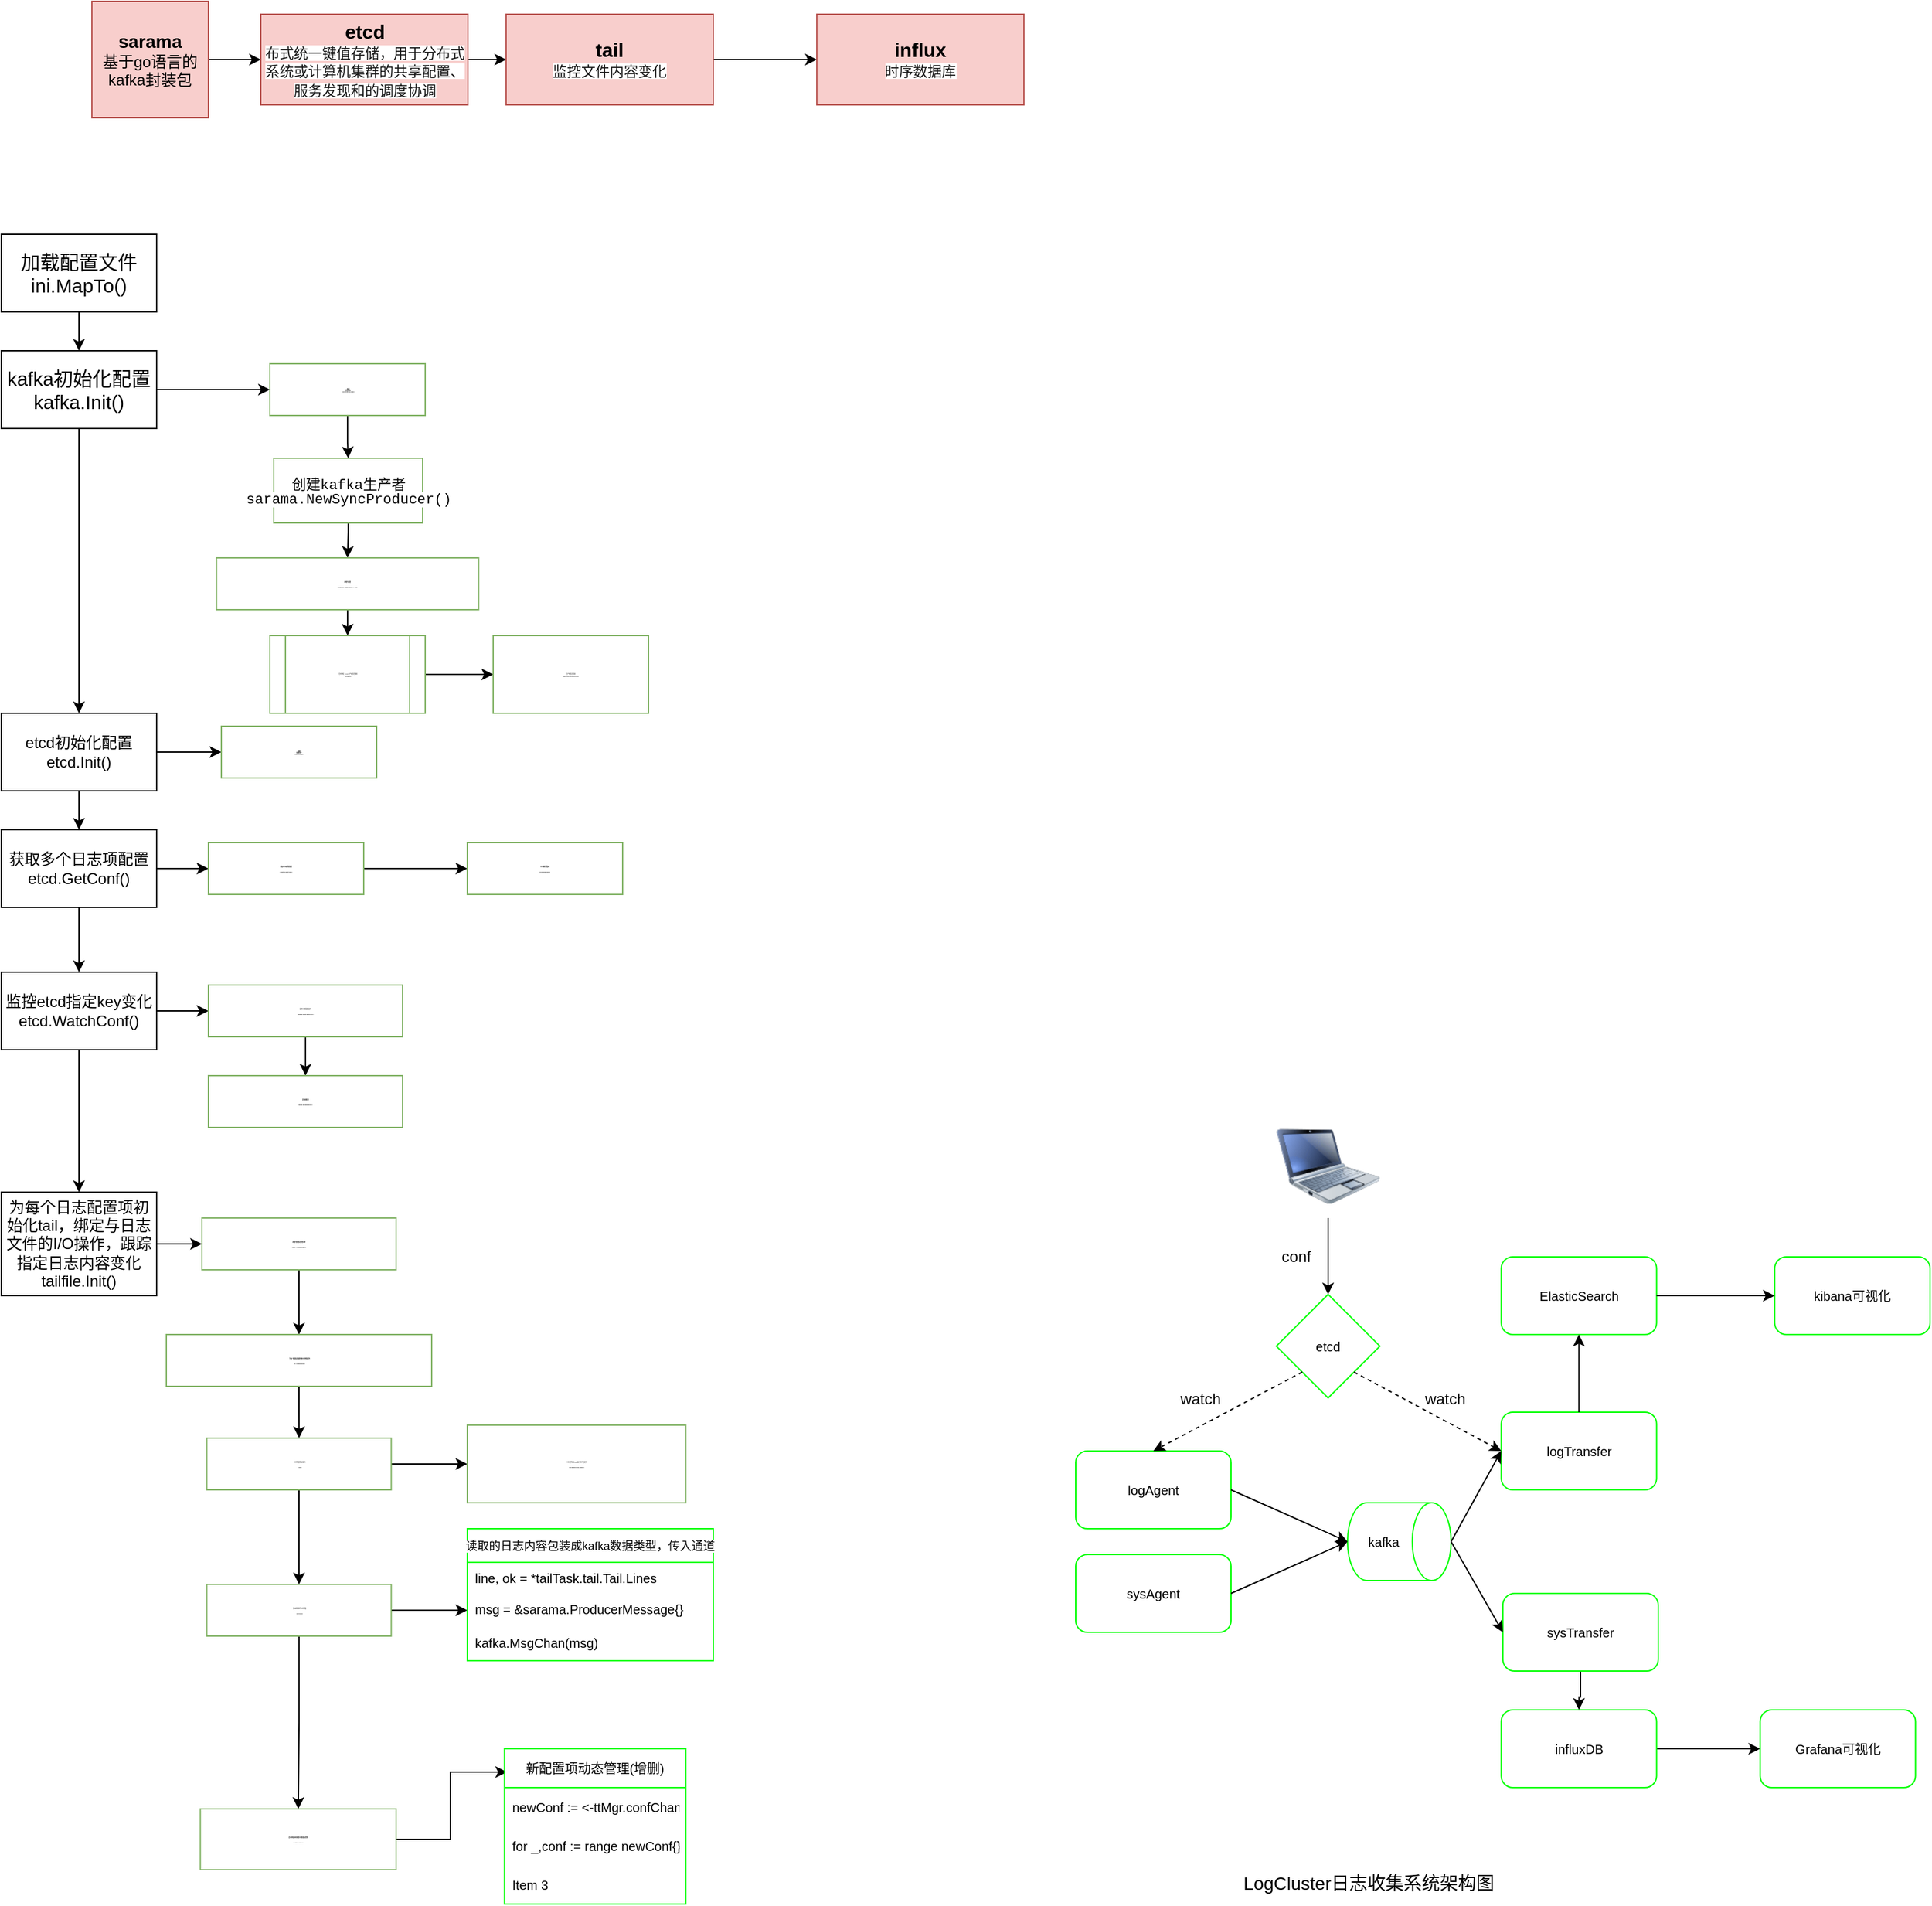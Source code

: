 <mxfile version="16.2.7" type="github">
  <diagram id="8QzUFzPcUCmMM6ad5pbA" name="Page-1">
    <mxGraphModel dx="1422" dy="706" grid="1" gridSize="10" guides="1" tooltips="1" connect="1" arrows="1" fold="1" page="1" pageScale="1" pageWidth="827" pageHeight="1169" math="0" shadow="0">
      <root>
        <mxCell id="0" />
        <mxCell id="1" parent="0" />
        <mxCell id="t0sURCftIjSwmOLmZrCK-31" value="" style="edgeStyle=orthogonalEdgeStyle;rounded=0;orthogonalLoop=1;jettySize=auto;html=1;fontSize=14;fontColor=#000000;" parent="1" source="t0sURCftIjSwmOLmZrCK-1" target="t0sURCftIjSwmOLmZrCK-30" edge="1">
          <mxGeometry relative="1" as="geometry" />
        </mxCell>
        <mxCell id="t0sURCftIjSwmOLmZrCK-1" value="&lt;font style=&quot;font-size: 14px&quot;&gt;&lt;b&gt;sarama&lt;/b&gt;&lt;br&gt;&lt;/font&gt;基于go语言的kafka封装包" style="whiteSpace=wrap;html=1;aspect=fixed;fillColor=#f8cecc;strokeColor=#b85450;" parent="1" vertex="1">
          <mxGeometry x="150" y="90" width="90" height="90" as="geometry" />
        </mxCell>
        <mxCell id="t0sURCftIjSwmOLmZrCK-5" value="" style="edgeStyle=orthogonalEdgeStyle;rounded=0;orthogonalLoop=1;jettySize=auto;html=1;" parent="1" source="t0sURCftIjSwmOLmZrCK-3" target="t0sURCftIjSwmOLmZrCK-4" edge="1">
          <mxGeometry relative="1" as="geometry" />
        </mxCell>
        <mxCell id="t0sURCftIjSwmOLmZrCK-3" value="加载配置文件&lt;br style=&quot;font-size: 15px;&quot;&gt;ini.MapTo()" style="rounded=0;whiteSpace=wrap;html=1;fontSize=15;" parent="1" vertex="1">
          <mxGeometry x="80" y="270" width="120" height="60" as="geometry" />
        </mxCell>
        <mxCell id="t0sURCftIjSwmOLmZrCK-8" value="" style="edgeStyle=orthogonalEdgeStyle;rounded=0;orthogonalLoop=1;jettySize=auto;html=1;" parent="1" source="t0sURCftIjSwmOLmZrCK-4" target="t0sURCftIjSwmOLmZrCK-7" edge="1">
          <mxGeometry relative="1" as="geometry" />
        </mxCell>
        <mxCell id="t0sURCftIjSwmOLmZrCK-44" value="" style="edgeStyle=orthogonalEdgeStyle;rounded=0;orthogonalLoop=1;jettySize=auto;html=1;fontSize=15;fontColor=#000000;" parent="1" source="t0sURCftIjSwmOLmZrCK-4" target="t0sURCftIjSwmOLmZrCK-9" edge="1">
          <mxGeometry relative="1" as="geometry" />
        </mxCell>
        <mxCell id="t0sURCftIjSwmOLmZrCK-4" value="kafka初始化配置&lt;br style=&quot;font-size: 15px;&quot;&gt;kafka.Init()" style="whiteSpace=wrap;html=1;rounded=0;fontSize=15;" parent="1" vertex="1">
          <mxGeometry x="80" y="360" width="120" height="60" as="geometry" />
        </mxCell>
        <mxCell id="t0sURCftIjSwmOLmZrCK-25" value="" style="edgeStyle=orthogonalEdgeStyle;rounded=0;orthogonalLoop=1;jettySize=auto;html=1;fontSize=14;fontColor=#000000;" parent="1" source="t0sURCftIjSwmOLmZrCK-7" target="t0sURCftIjSwmOLmZrCK-24" edge="1">
          <mxGeometry relative="1" as="geometry" />
        </mxCell>
        <mxCell id="t0sURCftIjSwmOLmZrCK-29" value="" style="edgeStyle=orthogonalEdgeStyle;rounded=0;orthogonalLoop=1;jettySize=auto;html=1;fontSize=14;fontColor=#000000;" parent="1" source="t0sURCftIjSwmOLmZrCK-7" target="t0sURCftIjSwmOLmZrCK-28" edge="1">
          <mxGeometry relative="1" as="geometry" />
        </mxCell>
        <mxCell id="t0sURCftIjSwmOLmZrCK-7" value="etcd初始化配置&lt;br&gt;etcd.Init()" style="whiteSpace=wrap;html=1;rounded=0;" parent="1" vertex="1">
          <mxGeometry x="80" y="640" width="120" height="60" as="geometry" />
        </mxCell>
        <mxCell id="t0sURCftIjSwmOLmZrCK-13" value="" style="edgeStyle=orthogonalEdgeStyle;rounded=0;orthogonalLoop=1;jettySize=auto;html=1;fontSize=15;fontColor=default;" parent="1" source="t0sURCftIjSwmOLmZrCK-9" target="t0sURCftIjSwmOLmZrCK-12" edge="1">
          <mxGeometry relative="1" as="geometry" />
        </mxCell>
        <mxCell id="t0sURCftIjSwmOLmZrCK-9" value="&lt;h6 style=&quot;font-size: 1px;&quot;&gt;&lt;font style=&quot;font-size: 1px;&quot;&gt;创建&lt;br style=&quot;font-size: 1px;&quot;&gt;&lt;/font&gt;&lt;font style=&quot;font-size: 1px;&quot;&gt;配置对象&lt;br style=&quot;font-size: 1px;&quot;&gt;&lt;/font&gt;&lt;font style=&quot;font-size: 1px;&quot;&gt;sarama.NewConfig()&lt;/font&gt;&lt;/h6&gt;" style="whiteSpace=wrap;html=1;rounded=0;fontSize=1;fontStyle=0;fillColor=#FFFFFF;strokeColor=#82b366;" parent="1" vertex="1">
          <mxGeometry x="287.5" y="370" width="120" height="40" as="geometry" />
        </mxCell>
        <mxCell id="t0sURCftIjSwmOLmZrCK-53" value="" style="edgeStyle=orthogonalEdgeStyle;rounded=0;orthogonalLoop=1;jettySize=auto;html=1;fontSize=1;fontColor=#000000;" parent="1" source="t0sURCftIjSwmOLmZrCK-12" edge="1">
          <mxGeometry relative="1" as="geometry">
            <mxPoint x="347.486" y="520" as="targetPoint" />
          </mxGeometry>
        </mxCell>
        <mxCell id="t0sURCftIjSwmOLmZrCK-12" value="&lt;blockquote style=&quot;line-height: 1 ; font-size: 11px&quot;&gt;&lt;span style=&quot;font-family: &amp;#34;consolas&amp;#34; , &amp;#34;courier new&amp;#34; , monospace ; font-size: 11px ; text-align: left ; background-color: rgb(255 , 255 , 255) ; line-height: 0.7&quot;&gt;创建kafka生产者&lt;br style=&quot;font-size: 11px&quot;&gt;&lt;/span&gt;&lt;span style=&quot;font-family: &amp;#34;consolas&amp;#34; , &amp;#34;courier new&amp;#34; , monospace ; font-size: 11px ; text-align: left ; background-color: rgb(255 , 255 , 255) ; line-height: 0.7&quot;&gt;sarama.NewSyncProducer()&lt;/span&gt;&lt;/blockquote&gt;" style="whiteSpace=wrap;html=1;fontSize=1;fillColor=#FFFFFF;strokeColor=#82b366;rounded=0;fontStyle=0;horizontal=1;" parent="1" vertex="1">
          <mxGeometry x="290.5" y="443" width="115" height="50" as="geometry" />
        </mxCell>
        <mxCell id="t0sURCftIjSwmOLmZrCK-15" value="&lt;div style=&quot;font-family: &amp;#34;consolas&amp;#34; , &amp;#34;courier new&amp;#34; , monospace ; font-weight: normal ; font-size: 10px ; line-height: 14px&quot;&gt;&lt;br&gt;&lt;/div&gt;" style="text;whiteSpace=wrap;html=1;fontSize=15;fontColor=#000000;" parent="1" vertex="1">
          <mxGeometry x="350" y="610" width="170" height="30" as="geometry" />
        </mxCell>
        <mxCell id="t0sURCftIjSwmOLmZrCK-23" value="" style="edgeStyle=orthogonalEdgeStyle;rounded=0;orthogonalLoop=1;jettySize=auto;html=1;fontSize=11;fontColor=#000000;" parent="1" source="t0sURCftIjSwmOLmZrCK-16" target="t0sURCftIjSwmOLmZrCK-22" edge="1">
          <mxGeometry relative="1" as="geometry" />
        </mxCell>
        <mxCell id="t0sURCftIjSwmOLmZrCK-16" value="启动协程，kafka生产者发送消息&lt;br&gt;sendMsg()" style="shape=process;whiteSpace=wrap;html=1;backgroundOutline=1;fontSize=1;fillColor=#FFFFFF;strokeColor=#82b366;rounded=0;fontStyle=0;horizontal=1;" parent="1" vertex="1">
          <mxGeometry x="287.5" y="580" width="120" height="60" as="geometry" />
        </mxCell>
        <mxCell id="t0sURCftIjSwmOLmZrCK-22" value="生产者发送消息&lt;br&gt;kafkaClient.SendMessage()" style="whiteSpace=wrap;html=1;fontSize=1;fillColor=#FFFFFF;strokeColor=#82b366;rounded=0;fontStyle=0;" parent="1" vertex="1">
          <mxGeometry x="460" y="580" width="120" height="60" as="geometry" />
        </mxCell>
        <mxCell id="t0sURCftIjSwmOLmZrCK-24" value="&lt;h6 style=&quot;font-size: 1px&quot;&gt;&lt;font style=&quot;font-size: 1px&quot;&gt;创建&lt;br style=&quot;font-size: 1px&quot;&gt;&lt;/font&gt;&lt;font style=&quot;font-size: 1px&quot;&gt;配置对象&lt;br style=&quot;font-size: 1px&quot;&gt;&lt;/font&gt;&lt;font style=&quot;font-size: 1px&quot;&gt;clientv3.New()&lt;/font&gt;&lt;/h6&gt;" style="whiteSpace=wrap;html=1;rounded=0;fontSize=1;fontStyle=0;fillColor=#FFFFFF;strokeColor=#82b366;" parent="1" vertex="1">
          <mxGeometry x="250" y="650" width="120" height="40" as="geometry" />
        </mxCell>
        <mxCell id="t0sURCftIjSwmOLmZrCK-33" value="" style="edgeStyle=orthogonalEdgeStyle;rounded=0;orthogonalLoop=1;jettySize=auto;html=1;fontSize=15;fontColor=#000000;" parent="1" source="t0sURCftIjSwmOLmZrCK-28" target="t0sURCftIjSwmOLmZrCK-32" edge="1">
          <mxGeometry relative="1" as="geometry" />
        </mxCell>
        <mxCell id="t0sURCftIjSwmOLmZrCK-39" value="" style="edgeStyle=orthogonalEdgeStyle;rounded=0;orthogonalLoop=1;jettySize=auto;html=1;fontSize=15;fontColor=#000000;" parent="1" source="t0sURCftIjSwmOLmZrCK-28" target="t0sURCftIjSwmOLmZrCK-38" edge="1">
          <mxGeometry relative="1" as="geometry" />
        </mxCell>
        <mxCell id="t0sURCftIjSwmOLmZrCK-28" value="获取多个日志项配置&lt;br&gt;etcd.GetConf()" style="whiteSpace=wrap;html=1;rounded=0;" parent="1" vertex="1">
          <mxGeometry x="80" y="730" width="120" height="60" as="geometry" />
        </mxCell>
        <mxCell id="t0sURCftIjSwmOLmZrCK-88" value="" style="edgeStyle=orthogonalEdgeStyle;rounded=0;orthogonalLoop=1;jettySize=auto;html=1;fontSize=10;fontColor=#000000;" parent="1" source="t0sURCftIjSwmOLmZrCK-30" target="t0sURCftIjSwmOLmZrCK-87" edge="1">
          <mxGeometry relative="1" as="geometry" />
        </mxCell>
        <mxCell id="t0sURCftIjSwmOLmZrCK-30" value="&lt;font&gt;&lt;b&gt;&lt;font style=&quot;font-size: 15px&quot;&gt;etcd&lt;/font&gt;&lt;/b&gt;&lt;br style=&quot;font-size: 11px&quot;&gt;&lt;span style=&quot;font-size: 11px ; color: rgb(21 , 21 , 21) ; font-family: &amp;#34;redhattext&amp;#34; , &amp;#34;overpass&amp;#34; , &amp;#34;overpass&amp;#34; , &amp;#34;helvetica&amp;#34; , &amp;#34;arial&amp;#34; , sans-serif ; background-color: rgb(255 , 255 , 255)&quot;&gt;布式统一键值存储，用于分布式系统或计算机集群的共享配置、服务发现和的调度协调&lt;/span&gt;&lt;/font&gt;" style="whiteSpace=wrap;html=1;fillColor=#f8cecc;strokeColor=#b85450;" parent="1" vertex="1">
          <mxGeometry x="280.5" y="100" width="160" height="70" as="geometry" />
        </mxCell>
        <mxCell id="t0sURCftIjSwmOLmZrCK-37" value="" style="edgeStyle=orthogonalEdgeStyle;rounded=0;orthogonalLoop=1;jettySize=auto;html=1;fontSize=15;fontColor=#000000;" parent="1" source="t0sURCftIjSwmOLmZrCK-32" target="t0sURCftIjSwmOLmZrCK-36" edge="1">
          <mxGeometry relative="1" as="geometry" />
        </mxCell>
        <mxCell id="t0sURCftIjSwmOLmZrCK-32" value="&lt;h6 style=&quot;font-size: 1px&quot;&gt;获取json格式配置项&lt;/h6&gt;&lt;h6 style=&quot;font-size: 1px&quot;&gt;clientv3.Client.Get()&lt;/h6&gt;" style="whiteSpace=wrap;html=1;rounded=0;fontSize=1;fontStyle=0;fillColor=#FFFFFF;strokeColor=#82b366;" parent="1" vertex="1">
          <mxGeometry x="240" y="740" width="120" height="40" as="geometry" />
        </mxCell>
        <mxCell id="t0sURCftIjSwmOLmZrCK-36" value="&lt;h6 style=&quot;font-size: 1px&quot;&gt;json解析成数组&lt;br&gt;&lt;/h6&gt;&lt;h6 style=&quot;font-size: 1px&quot;&gt;json.Unmarshal()&lt;/h6&gt;" style="whiteSpace=wrap;html=1;rounded=0;fontSize=1;fontStyle=0;fillColor=#FFFFFF;strokeColor=#82b366;" parent="1" vertex="1">
          <mxGeometry x="440" y="740" width="120" height="40" as="geometry" />
        </mxCell>
        <mxCell id="t0sURCftIjSwmOLmZrCK-41" value="" style="edgeStyle=orthogonalEdgeStyle;rounded=0;orthogonalLoop=1;jettySize=auto;html=1;fontSize=15;fontColor=#000000;" parent="1" source="t0sURCftIjSwmOLmZrCK-38" target="t0sURCftIjSwmOLmZrCK-40" edge="1">
          <mxGeometry relative="1" as="geometry" />
        </mxCell>
        <mxCell id="t0sURCftIjSwmOLmZrCK-43" value="" style="edgeStyle=orthogonalEdgeStyle;rounded=0;orthogonalLoop=1;jettySize=auto;html=1;fontSize=15;fontColor=#000000;" parent="1" source="t0sURCftIjSwmOLmZrCK-38" target="t0sURCftIjSwmOLmZrCK-42" edge="1">
          <mxGeometry relative="1" as="geometry" />
        </mxCell>
        <mxCell id="t0sURCftIjSwmOLmZrCK-38" value="监控etcd指定key变化&lt;br&gt;etcd.WatchConf()" style="whiteSpace=wrap;html=1;rounded=0;" parent="1" vertex="1">
          <mxGeometry x="80" y="840" width="120" height="60" as="geometry" />
        </mxCell>
        <mxCell id="t0sURCftIjSwmOLmZrCK-62" value="" style="edgeStyle=orthogonalEdgeStyle;rounded=0;orthogonalLoop=1;jettySize=auto;html=1;fontSize=1;fontColor=#000000;" parent="1" source="t0sURCftIjSwmOLmZrCK-40" target="t0sURCftIjSwmOLmZrCK-61" edge="1">
          <mxGeometry relative="1" as="geometry" />
        </mxCell>
        <mxCell id="t0sURCftIjSwmOLmZrCK-40" value="为每个日志配置项初始化tail，绑定与日志文件的I/O操作，跟踪指定日志内容变化&lt;br&gt;tailfile.Init()" style="whiteSpace=wrap;html=1;rounded=0;" parent="1" vertex="1">
          <mxGeometry x="80" y="1010" width="120" height="80" as="geometry" />
        </mxCell>
        <mxCell id="t0sURCftIjSwmOLmZrCK-60" value="" style="edgeStyle=orthogonalEdgeStyle;rounded=0;orthogonalLoop=1;jettySize=auto;html=1;fontSize=1;fontColor=#000000;" parent="1" source="t0sURCftIjSwmOLmZrCK-42" target="t0sURCftIjSwmOLmZrCK-59" edge="1">
          <mxGeometry relative="1" as="geometry" />
        </mxCell>
        <mxCell id="t0sURCftIjSwmOLmZrCK-42" value="&lt;h6 style=&quot;font-size: 1px&quot;&gt;监控日志配置项变化&lt;/h6&gt;&lt;h6 style=&quot;font-size: 1px&quot;&gt;clientv3.Client.Watch(key)&lt;/h6&gt;" style="whiteSpace=wrap;html=1;rounded=0;fontSize=1;fontStyle=0;fillColor=#FFFFFF;strokeColor=#82b366;" parent="1" vertex="1">
          <mxGeometry x="240" y="850" width="150" height="40" as="geometry" />
        </mxCell>
        <mxCell id="t0sURCftIjSwmOLmZrCK-56" value="" style="edgeStyle=orthogonalEdgeStyle;rounded=0;orthogonalLoop=1;jettySize=auto;html=1;fontSize=1;fontColor=#000000;" parent="1" source="t0sURCftIjSwmOLmZrCK-54" edge="1">
          <mxGeometry relative="1" as="geometry">
            <mxPoint x="347" y="580" as="targetPoint" />
          </mxGeometry>
        </mxCell>
        <mxCell id="t0sURCftIjSwmOLmZrCK-54" value="&lt;h6 style=&quot;font-size: 1px&quot;&gt;&lt;font style=&quot;font-size: 1px&quot;&gt;初始化通道&lt;/font&gt;&lt;br&gt;&lt;/h6&gt;&lt;h6 style=&quot;font-size: 1px&quot;&gt;&lt;font style=&quot;font-size: 1px&quot;&gt;msgChan = make(chan *..., size)&lt;/font&gt;&lt;/h6&gt;" style="whiteSpace=wrap;html=1;rounded=0;fontSize=1;fontStyle=0;fillColor=#FFFFFF;strokeColor=#82b366;" parent="1" vertex="1">
          <mxGeometry x="246.25" y="520" width="202.5" height="40" as="geometry" />
        </mxCell>
        <mxCell id="t0sURCftIjSwmOLmZrCK-59" value="&lt;h6 style=&quot;font-size: 1px&quot;&gt;启用新配置&lt;/h6&gt;&lt;h6 style=&quot;font-size: 1px&quot;&gt;tailfile.SendNewConf()&lt;/h6&gt;" style="whiteSpace=wrap;html=1;rounded=0;fontSize=1;fontStyle=0;fillColor=#FFFFFF;strokeColor=#82b366;" parent="1" vertex="1">
          <mxGeometry x="240" y="920" width="150" height="40" as="geometry" />
        </mxCell>
        <mxCell id="t0sURCftIjSwmOLmZrCK-64" value="" style="edgeStyle=orthogonalEdgeStyle;rounded=0;orthogonalLoop=1;jettySize=auto;html=1;fontSize=1;fontColor=#000000;" parent="1" source="t0sURCftIjSwmOLmZrCK-61" target="t0sURCftIjSwmOLmZrCK-63" edge="1">
          <mxGeometry relative="1" as="geometry" />
        </mxCell>
        <mxCell id="t0sURCftIjSwmOLmZrCK-61" value="&lt;h6 style=&quot;font-size: 1px&quot;&gt;初始化配置项管理对象&lt;/h6&gt;&lt;h6 style=&quot;font-size: 1px&quot;&gt;ttMgr = &amp;amp;tailTaskMgr{}&lt;/h6&gt;" style="whiteSpace=wrap;html=1;rounded=0;fontSize=1;fontStyle=0;fillColor=#FFFFFF;strokeColor=#82b366;" parent="1" vertex="1">
          <mxGeometry x="235" y="1030" width="150" height="40" as="geometry" />
        </mxCell>
        <mxCell id="t0sURCftIjSwmOLmZrCK-66" value="" style="edgeStyle=orthogonalEdgeStyle;rounded=0;orthogonalLoop=1;jettySize=auto;html=1;fontSize=1;fontColor=#000000;" parent="1" source="t0sURCftIjSwmOLmZrCK-63" target="t0sURCftIjSwmOLmZrCK-65" edge="1">
          <mxGeometry relative="1" as="geometry" />
        </mxCell>
        <mxCell id="t0sURCftIjSwmOLmZrCK-63" value="&lt;h6 style=&quot;font-size: 1px&quot;&gt;为每个配置项创建单独日志收集任务&lt;/h6&gt;&lt;h6 style=&quot;font-size: 1px&quot;&gt;tt = newTailTask()&lt;/h6&gt;" style="whiteSpace=wrap;html=1;rounded=0;fontSize=1;fontStyle=0;fillColor=#FFFFFF;strokeColor=#82b366;" parent="1" vertex="1">
          <mxGeometry x="207.5" y="1120" width="205" height="40" as="geometry" />
        </mxCell>
        <mxCell id="t0sURCftIjSwmOLmZrCK-68" value="" style="edgeStyle=orthogonalEdgeStyle;rounded=0;orthogonalLoop=1;jettySize=auto;html=1;fontSize=1;fontColor=#000000;" parent="1" source="t0sURCftIjSwmOLmZrCK-65" target="t0sURCftIjSwmOLmZrCK-67" edge="1">
          <mxGeometry relative="1" as="geometry" />
        </mxCell>
        <mxCell id="t0sURCftIjSwmOLmZrCK-70" value="" style="edgeStyle=orthogonalEdgeStyle;rounded=0;orthogonalLoop=1;jettySize=auto;html=1;fontSize=1;fontColor=#000000;" parent="1" source="t0sURCftIjSwmOLmZrCK-65" target="t0sURCftIjSwmOLmZrCK-69" edge="1">
          <mxGeometry relative="1" as="geometry" />
        </mxCell>
        <mxCell id="t0sURCftIjSwmOLmZrCK-65" value="&lt;h6 style=&quot;font-size: 1px&quot;&gt;日志收集任务初始化&lt;/h6&gt;&lt;h6 style=&quot;font-size: 1px&quot;&gt;tt.Init()&lt;/h6&gt;" style="whiteSpace=wrap;html=1;rounded=0;fontSize=1;fontStyle=0;fillColor=#FFFFFF;strokeColor=#82b366;" parent="1" vertex="1">
          <mxGeometry x="238.75" y="1200" width="142.5" height="40" as="geometry" />
        </mxCell>
        <mxCell id="t0sURCftIjSwmOLmZrCK-67" value="&lt;h6 style=&quot;font-size: 1px&quot;&gt;日志文件绑定tail跟踪日志内容变化&lt;/h6&gt;&lt;h6 style=&quot;font-size: 1px&quot;&gt;tail.TailFile(path, config)&lt;/h6&gt;" style="whiteSpace=wrap;html=1;rounded=0;fontSize=1;fontStyle=0;fillColor=#FFFFFF;strokeColor=#82b366;" parent="1" vertex="1">
          <mxGeometry x="440" y="1190" width="168.75" height="60" as="geometry" />
        </mxCell>
        <mxCell id="t0sURCftIjSwmOLmZrCK-72" value="" style="edgeStyle=orthogonalEdgeStyle;rounded=0;orthogonalLoop=1;jettySize=auto;html=1;fontSize=1;fontColor=#000000;entryX=0;entryY=0.5;entryDx=0;entryDy=0;" parent="1" source="t0sURCftIjSwmOLmZrCK-69" target="t0sURCftIjSwmOLmZrCK-81" edge="1">
          <mxGeometry relative="1" as="geometry">
            <mxPoint x="461" y="1330" as="targetPoint" />
          </mxGeometry>
        </mxCell>
        <mxCell id="t0sURCftIjSwmOLmZrCK-86" value="" style="edgeStyle=orthogonalEdgeStyle;rounded=0;orthogonalLoop=1;jettySize=auto;html=1;fontSize=10;fontColor=#000000;" parent="1" source="t0sURCftIjSwmOLmZrCK-69" target="t0sURCftIjSwmOLmZrCK-85" edge="1">
          <mxGeometry relative="1" as="geometry" />
        </mxCell>
        <mxCell id="t0sURCftIjSwmOLmZrCK-69" value="&lt;h6 style=&quot;font-size: 1px&quot;&gt;启动协程执行日志收集&lt;/h6&gt;&lt;h6 style=&quot;font-size: 1px&quot;&gt;go tt.run()&lt;/h6&gt;" style="whiteSpace=wrap;html=1;rounded=0;fontSize=1;fontStyle=0;fillColor=#FFFFFF;strokeColor=#82b366;" parent="1" vertex="1">
          <mxGeometry x="238.75" y="1313" width="142.5" height="40" as="geometry" />
        </mxCell>
        <mxCell id="t0sURCftIjSwmOLmZrCK-80" value="读取的日志内容包装成kafka数据类型，传入通道" style="swimlane;fontStyle=0;childLayout=stackLayout;horizontal=1;startSize=26;fillColor=none;horizontalStack=0;resizeParent=1;resizeParentMax=0;resizeLast=0;collapsible=1;marginBottom=0;labelBackgroundColor=#FFFFFF;fontSize=9;fontColor=#000000;strokeColor=#00FF00;" parent="1" vertex="1">
          <mxGeometry x="440" y="1270" width="190" height="102" as="geometry">
            <mxRectangle x="430" y="1450" width="290" height="26" as="alternateBounds" />
          </mxGeometry>
        </mxCell>
        <mxCell id="t0sURCftIjSwmOLmZrCK-82" value="line, ok = *tailTask.tail.Tail.Lines" style="text;strokeColor=none;fillColor=none;align=left;verticalAlign=top;spacingLeft=4;spacingRight=4;overflow=hidden;rotatable=0;points=[[0,0.5],[1,0.5]];portConstraint=eastwest;labelBackgroundColor=#FFFFFF;fontSize=10;fontColor=#000000;" parent="t0sURCftIjSwmOLmZrCK-80" vertex="1">
          <mxGeometry y="26" width="190" height="24" as="geometry" />
        </mxCell>
        <mxCell id="t0sURCftIjSwmOLmZrCK-81" value="msg = &amp;sarama.ProducerMessage{}" style="text;strokeColor=none;fillColor=none;align=left;verticalAlign=top;spacingLeft=4;spacingRight=4;overflow=hidden;rotatable=0;points=[[0,0.5],[1,0.5]];portConstraint=eastwest;labelBackgroundColor=#FFFFFF;fontSize=10;fontColor=#000000;" parent="t0sURCftIjSwmOLmZrCK-80" vertex="1">
          <mxGeometry y="50" width="190" height="26" as="geometry" />
        </mxCell>
        <mxCell id="t0sURCftIjSwmOLmZrCK-83" value="kafka.MsgChan(msg)" style="text;strokeColor=none;fillColor=none;align=left;verticalAlign=top;spacingLeft=4;spacingRight=4;overflow=hidden;rotatable=0;points=[[0,0.5],[1,0.5]];portConstraint=eastwest;labelBackgroundColor=#FFFFFF;fontSize=10;fontColor=#000000;" parent="t0sURCftIjSwmOLmZrCK-80" vertex="1">
          <mxGeometry y="76" width="190" height="26" as="geometry" />
        </mxCell>
        <mxCell id="t0sURCftIjSwmOLmZrCK-95" value="" style="edgeStyle=orthogonalEdgeStyle;rounded=0;orthogonalLoop=1;jettySize=auto;html=1;fontSize=10;fontColor=#000000;entryX=0.014;entryY=0.15;entryDx=0;entryDy=0;entryPerimeter=0;" parent="1" source="t0sURCftIjSwmOLmZrCK-85" target="t0sURCftIjSwmOLmZrCK-90" edge="1">
          <mxGeometry relative="1" as="geometry" />
        </mxCell>
        <mxCell id="t0sURCftIjSwmOLmZrCK-85" value="&lt;h6 style=&quot;font-size: 1px&quot;&gt;启动协程动态调整日志配置项管理&lt;/h6&gt;&lt;h6 style=&quot;font-size: 1px&quot;&gt;go ttMgr.watch()&lt;/h6&gt;" style="whiteSpace=wrap;html=1;rounded=0;fontSize=1;fontStyle=0;fillColor=#FFFFFF;strokeColor=#82b366;" parent="1" vertex="1">
          <mxGeometry x="233.75" y="1486.5" width="151.25" height="47" as="geometry" />
        </mxCell>
        <mxCell id="alyWSgN-af6GJF3XZUZM-5" value="" style="edgeStyle=orthogonalEdgeStyle;rounded=0;orthogonalLoop=1;jettySize=auto;html=1;" edge="1" parent="1" source="t0sURCftIjSwmOLmZrCK-87" target="alyWSgN-af6GJF3XZUZM-4">
          <mxGeometry relative="1" as="geometry" />
        </mxCell>
        <mxCell id="t0sURCftIjSwmOLmZrCK-87" value="&lt;font&gt;&lt;b&gt;&lt;font style=&quot;font-size: 15px&quot;&gt;tail&lt;/font&gt;&lt;/b&gt;&lt;br style=&quot;font-size: 11px&quot;&gt;&lt;span style=&quot;font-size: 11px ; color: rgb(21 , 21 , 21) ; font-family: &amp;#34;redhattext&amp;#34; , &amp;#34;overpass&amp;#34; , &amp;#34;overpass&amp;#34; , &amp;#34;helvetica&amp;#34; , &amp;#34;arial&amp;#34; , sans-serif ; background-color: rgb(255 , 255 , 255)&quot;&gt;监控文件内容变化&lt;/span&gt;&lt;/font&gt;" style="whiteSpace=wrap;html=1;fillColor=#f8cecc;strokeColor=#b85450;" parent="1" vertex="1">
          <mxGeometry x="470" y="100" width="160" height="70" as="geometry" />
        </mxCell>
        <mxCell id="t0sURCftIjSwmOLmZrCK-90" value="新配置项动态管理(增删)" style="swimlane;fontStyle=0;childLayout=stackLayout;horizontal=1;startSize=30;horizontalStack=0;resizeParent=1;resizeParentMax=0;resizeLast=0;collapsible=1;marginBottom=0;labelBackgroundColor=#FFFFFF;fontSize=10;fontColor=#000000;strokeColor=#00FF00;fillColor=#FFFFFF;" parent="1" vertex="1">
          <mxGeometry x="468.75" y="1440" width="140" height="120" as="geometry" />
        </mxCell>
        <mxCell id="t0sURCftIjSwmOLmZrCK-91" value="newConf := &lt;-ttMgr.confChan" style="text;strokeColor=none;fillColor=none;align=left;verticalAlign=middle;spacingLeft=4;spacingRight=4;overflow=hidden;points=[[0,0.5],[1,0.5]];portConstraint=eastwest;rotatable=0;labelBackgroundColor=#FFFFFF;fontSize=10;fontColor=#000000;" parent="t0sURCftIjSwmOLmZrCK-90" vertex="1">
          <mxGeometry y="30" width="140" height="30" as="geometry" />
        </mxCell>
        <mxCell id="t0sURCftIjSwmOLmZrCK-92" value="for _,conf := range newConf{}" style="text;strokeColor=none;fillColor=none;align=left;verticalAlign=middle;spacingLeft=4;spacingRight=4;overflow=hidden;points=[[0,0.5],[1,0.5]];portConstraint=eastwest;rotatable=0;labelBackgroundColor=#FFFFFF;fontSize=10;fontColor=#000000;" parent="t0sURCftIjSwmOLmZrCK-90" vertex="1">
          <mxGeometry y="60" width="140" height="30" as="geometry" />
        </mxCell>
        <mxCell id="t0sURCftIjSwmOLmZrCK-93" value="Item 3" style="text;strokeColor=none;fillColor=none;align=left;verticalAlign=middle;spacingLeft=4;spacingRight=4;overflow=hidden;points=[[0,0.5],[1,0.5]];portConstraint=eastwest;rotatable=0;labelBackgroundColor=#FFFFFF;fontSize=10;fontColor=#000000;" parent="t0sURCftIjSwmOLmZrCK-90" vertex="1">
          <mxGeometry y="90" width="140" height="30" as="geometry" />
        </mxCell>
        <mxCell id="t0sURCftIjSwmOLmZrCK-96" value="kafka" style="shape=cylinder3;whiteSpace=wrap;html=1;boundedLbl=1;backgroundOutline=1;size=15;labelBackgroundColor=#FFFFFF;fontSize=10;fontColor=#000000;strokeColor=#00FF00;fillColor=#FFFFFF;direction=south;" parent="1" vertex="1">
          <mxGeometry x="1120" y="1250" width="80" height="60" as="geometry" />
        </mxCell>
        <mxCell id="t0sURCftIjSwmOLmZrCK-97" value="logAgent" style="rounded=1;whiteSpace=wrap;html=1;labelBackgroundColor=#FFFFFF;fontSize=10;fontColor=#000000;strokeColor=#00FF00;fillColor=#FFFFFF;" parent="1" vertex="1">
          <mxGeometry x="910" y="1210" width="120" height="60" as="geometry" />
        </mxCell>
        <mxCell id="t0sURCftIjSwmOLmZrCK-103" value="" style="endArrow=classic;html=1;rounded=0;fontSize=10;fontColor=#000000;entryX=0.5;entryY=1;entryDx=0;entryDy=0;entryPerimeter=0;exitX=1;exitY=0.5;exitDx=0;exitDy=0;" parent="1" source="t0sURCftIjSwmOLmZrCK-97" target="t0sURCftIjSwmOLmZrCK-96" edge="1">
          <mxGeometry width="50" height="50" relative="1" as="geometry">
            <mxPoint x="1030" y="1265" as="sourcePoint" />
            <mxPoint x="1080" y="1215" as="targetPoint" />
          </mxGeometry>
        </mxCell>
        <mxCell id="t0sURCftIjSwmOLmZrCK-104" value="sysAgent" style="rounded=1;whiteSpace=wrap;html=1;labelBackgroundColor=#FFFFFF;fontSize=10;fontColor=#000000;strokeColor=#00FF00;fillColor=#FFFFFF;" parent="1" vertex="1">
          <mxGeometry x="910" y="1290" width="120" height="60" as="geometry" />
        </mxCell>
        <mxCell id="t0sURCftIjSwmOLmZrCK-105" value="" style="endArrow=classic;html=1;rounded=0;fontSize=10;fontColor=#000000;entryX=0.5;entryY=1;entryDx=0;entryDy=0;entryPerimeter=0;exitX=1;exitY=0.5;exitDx=0;exitDy=0;" parent="1" source="t0sURCftIjSwmOLmZrCK-104" target="t0sURCftIjSwmOLmZrCK-96" edge="1">
          <mxGeometry width="50" height="50" relative="1" as="geometry">
            <mxPoint x="1040" y="1250" as="sourcePoint" />
            <mxPoint x="1090" y="1290" as="targetPoint" />
          </mxGeometry>
        </mxCell>
        <mxCell id="t0sURCftIjSwmOLmZrCK-108" value="" style="edgeStyle=orthogonalEdgeStyle;rounded=0;orthogonalLoop=1;jettySize=auto;html=1;fontSize=10;fontColor=#000000;" parent="1" source="t0sURCftIjSwmOLmZrCK-106" target="t0sURCftIjSwmOLmZrCK-107" edge="1">
          <mxGeometry relative="1" as="geometry" />
        </mxCell>
        <mxCell id="t0sURCftIjSwmOLmZrCK-106" value="" style="image;html=1;image=img/lib/clip_art/computers/Netbook_128x128.png;labelBackgroundColor=#FFFFFF;fontSize=10;fontColor=#000000;strokeColor=#00FF00;fillColor=#FFFFFF;" parent="1" vertex="1">
          <mxGeometry x="1065" y="950" width="80" height="80" as="geometry" />
        </mxCell>
        <mxCell id="t0sURCftIjSwmOLmZrCK-107" value="etcd" style="rhombus;whiteSpace=wrap;html=1;labelBackgroundColor=#FFFFFF;fontSize=10;fontColor=#000000;strokeColor=#00FF00;fillColor=#FFFFFF;" parent="1" vertex="1">
          <mxGeometry x="1065" y="1089" width="80" height="80" as="geometry" />
        </mxCell>
        <mxCell id="t0sURCftIjSwmOLmZrCK-110" value="" style="endArrow=classic;html=1;rounded=0;fontSize=10;fontColor=#000000;entryX=0.5;entryY=0;entryDx=0;entryDy=0;exitX=0;exitY=1;exitDx=0;exitDy=0;dashed=1;" parent="1" source="t0sURCftIjSwmOLmZrCK-107" target="t0sURCftIjSwmOLmZrCK-97" edge="1">
          <mxGeometry width="50" height="50" relative="1" as="geometry">
            <mxPoint x="1040" y="1250" as="sourcePoint" />
            <mxPoint x="1090" y="1290" as="targetPoint" />
            <Array as="points" />
          </mxGeometry>
        </mxCell>
        <mxCell id="t0sURCftIjSwmOLmZrCK-111" value="logTransfer" style="rounded=1;whiteSpace=wrap;html=1;labelBackgroundColor=#FFFFFF;fontSize=10;fontColor=#000000;strokeColor=#00FF00;fillColor=#FFFFFF;" parent="1" vertex="1">
          <mxGeometry x="1238.75" y="1180" width="120" height="60" as="geometry" />
        </mxCell>
        <mxCell id="t0sURCftIjSwmOLmZrCK-112" value="" style="endArrow=classic;html=1;rounded=0;fontSize=10;fontColor=#000000;entryX=0;entryY=0.5;entryDx=0;entryDy=0;exitX=0.5;exitY=0;exitDx=0;exitDy=0;exitPerimeter=0;" parent="1" source="t0sURCftIjSwmOLmZrCK-96" target="t0sURCftIjSwmOLmZrCK-111" edge="1">
          <mxGeometry width="50" height="50" relative="1" as="geometry">
            <mxPoint x="1040" y="1330" as="sourcePoint" />
            <mxPoint x="1090" y="1290" as="targetPoint" />
          </mxGeometry>
        </mxCell>
        <mxCell id="t0sURCftIjSwmOLmZrCK-113" value="ElasticSearch" style="rounded=1;whiteSpace=wrap;html=1;labelBackgroundColor=#FFFFFF;fontSize=10;fontColor=#000000;strokeColor=#00FF00;fillColor=#FFFFFF;" parent="1" vertex="1">
          <mxGeometry x="1238.75" y="1060" width="120" height="60" as="geometry" />
        </mxCell>
        <mxCell id="t0sURCftIjSwmOLmZrCK-114" value="" style="endArrow=classic;html=1;rounded=0;fontSize=10;fontColor=#000000;entryX=0.5;entryY=1;entryDx=0;entryDy=0;" parent="1" source="t0sURCftIjSwmOLmZrCK-111" target="t0sURCftIjSwmOLmZrCK-113" edge="1">
          <mxGeometry width="50" height="50" relative="1" as="geometry">
            <mxPoint x="1170.0" y="1290.0" as="sourcePoint" />
            <mxPoint x="1248.75" y="1290.0" as="targetPoint" />
          </mxGeometry>
        </mxCell>
        <mxCell id="t0sURCftIjSwmOLmZrCK-115" value="kibana可视化" style="rounded=1;whiteSpace=wrap;html=1;labelBackgroundColor=#FFFFFF;fontSize=10;fontColor=#000000;strokeColor=#00FF00;fillColor=#FFFFFF;" parent="1" vertex="1">
          <mxGeometry x="1450" y="1060" width="120" height="60" as="geometry" />
        </mxCell>
        <mxCell id="t0sURCftIjSwmOLmZrCK-116" value="" style="endArrow=classic;html=1;rounded=0;fontSize=10;fontColor=#000000;" parent="1" source="t0sURCftIjSwmOLmZrCK-113" target="t0sURCftIjSwmOLmZrCK-115" edge="1">
          <mxGeometry width="50" height="50" relative="1" as="geometry">
            <mxPoint x="1279.243" y="1260" as="sourcePoint" />
            <mxPoint x="1308.75" y="1214" as="targetPoint" />
          </mxGeometry>
        </mxCell>
        <mxCell id="t0sURCftIjSwmOLmZrCK-117" value="&lt;font style=&quot;font-size: 14px&quot;&gt;LogCluster日志收集系统架构图&lt;/font&gt;" style="text;html=1;align=center;verticalAlign=middle;resizable=0;points=[];autosize=1;strokeColor=none;fillColor=none;fontSize=10;fontColor=#000000;" parent="1" vertex="1">
          <mxGeometry x="1031" y="1533.5" width="210" height="20" as="geometry" />
        </mxCell>
        <mxCell id="alyWSgN-af6GJF3XZUZM-6" value="" style="edgeStyle=orthogonalEdgeStyle;rounded=0;orthogonalLoop=1;jettySize=auto;html=1;" edge="1" parent="1" source="alyWSgN-af6GJF3XZUZM-1" target="alyWSgN-af6GJF3XZUZM-3">
          <mxGeometry relative="1" as="geometry" />
        </mxCell>
        <mxCell id="alyWSgN-af6GJF3XZUZM-1" value="sysTransfer" style="rounded=1;whiteSpace=wrap;html=1;labelBackgroundColor=#FFFFFF;fontSize=10;fontColor=#000000;strokeColor=#00FF00;fillColor=#FFFFFF;" vertex="1" parent="1">
          <mxGeometry x="1240" y="1320" width="120" height="60" as="geometry" />
        </mxCell>
        <mxCell id="alyWSgN-af6GJF3XZUZM-2" value="" style="endArrow=classic;html=1;rounded=0;fontSize=10;fontColor=#000000;entryX=0;entryY=0.5;entryDx=0;entryDy=0;exitX=0.5;exitY=0;exitDx=0;exitDy=0;exitPerimeter=0;" edge="1" parent="1" source="t0sURCftIjSwmOLmZrCK-96" target="alyWSgN-af6GJF3XZUZM-1">
          <mxGeometry width="50" height="50" relative="1" as="geometry">
            <mxPoint x="1210" y="1290" as="sourcePoint" />
            <mxPoint x="1248.75" y="1270" as="targetPoint" />
          </mxGeometry>
        </mxCell>
        <mxCell id="alyWSgN-af6GJF3XZUZM-8" value="" style="edgeStyle=orthogonalEdgeStyle;rounded=0;orthogonalLoop=1;jettySize=auto;html=1;" edge="1" parent="1" source="alyWSgN-af6GJF3XZUZM-3" target="alyWSgN-af6GJF3XZUZM-7">
          <mxGeometry relative="1" as="geometry" />
        </mxCell>
        <mxCell id="alyWSgN-af6GJF3XZUZM-3" value="influxDB" style="rounded=1;whiteSpace=wrap;html=1;labelBackgroundColor=#FFFFFF;fontSize=10;fontColor=#000000;strokeColor=#00FF00;fillColor=#FFFFFF;" vertex="1" parent="1">
          <mxGeometry x="1238.75" y="1410" width="120" height="60" as="geometry" />
        </mxCell>
        <mxCell id="alyWSgN-af6GJF3XZUZM-4" value="&lt;font&gt;&lt;b&gt;&lt;font style=&quot;font-size: 15px&quot;&gt;influx&lt;/font&gt;&lt;/b&gt;&lt;br style=&quot;font-size: 11px&quot;&gt;&lt;span style=&quot;font-size: 11px ; color: rgb(21 , 21 , 21) ; font-family: &amp;#34;redhattext&amp;#34; , &amp;#34;overpass&amp;#34; , &amp;#34;overpass&amp;#34; , &amp;#34;helvetica&amp;#34; , &amp;#34;arial&amp;#34; , sans-serif ; background-color: rgb(255 , 255 , 255)&quot;&gt;时序数据库&lt;/span&gt;&lt;/font&gt;" style="whiteSpace=wrap;html=1;fillColor=#f8cecc;strokeColor=#b85450;" vertex="1" parent="1">
          <mxGeometry x="710" y="100" width="160" height="70" as="geometry" />
        </mxCell>
        <mxCell id="alyWSgN-af6GJF3XZUZM-7" value="Grafana可视化" style="rounded=1;whiteSpace=wrap;html=1;labelBackgroundColor=#FFFFFF;fontSize=10;fontColor=#000000;strokeColor=#00FF00;fillColor=#FFFFFF;" vertex="1" parent="1">
          <mxGeometry x="1438.75" y="1410" width="120" height="60" as="geometry" />
        </mxCell>
        <mxCell id="alyWSgN-af6GJF3XZUZM-9" value="" style="endArrow=classic;html=1;rounded=0;fontSize=10;fontColor=#000000;entryX=0;entryY=0.5;entryDx=0;entryDy=0;exitX=1;exitY=1;exitDx=0;exitDy=0;dashed=1;" edge="1" parent="1" source="t0sURCftIjSwmOLmZrCK-107" target="t0sURCftIjSwmOLmZrCK-111">
          <mxGeometry width="50" height="50" relative="1" as="geometry">
            <mxPoint x="1095" y="1159" as="sourcePoint" />
            <mxPoint x="980" y="1220" as="targetPoint" />
            <Array as="points" />
          </mxGeometry>
        </mxCell>
        <mxCell id="alyWSgN-af6GJF3XZUZM-10" value="conf" style="text;html=1;align=center;verticalAlign=middle;resizable=0;points=[];autosize=1;strokeColor=none;fillColor=none;" vertex="1" parent="1">
          <mxGeometry x="1060" y="1050" width="40" height="20" as="geometry" />
        </mxCell>
        <mxCell id="alyWSgN-af6GJF3XZUZM-11" value="watch" style="text;html=1;align=center;verticalAlign=middle;resizable=0;points=[];autosize=1;strokeColor=none;fillColor=none;" vertex="1" parent="1">
          <mxGeometry x="981" y="1160" width="50" height="20" as="geometry" />
        </mxCell>
        <mxCell id="alyWSgN-af6GJF3XZUZM-12" value="watch" style="text;html=1;align=center;verticalAlign=middle;resizable=0;points=[];autosize=1;strokeColor=none;fillColor=none;" vertex="1" parent="1">
          <mxGeometry x="1170" y="1160" width="50" height="20" as="geometry" />
        </mxCell>
      </root>
    </mxGraphModel>
  </diagram>
</mxfile>
